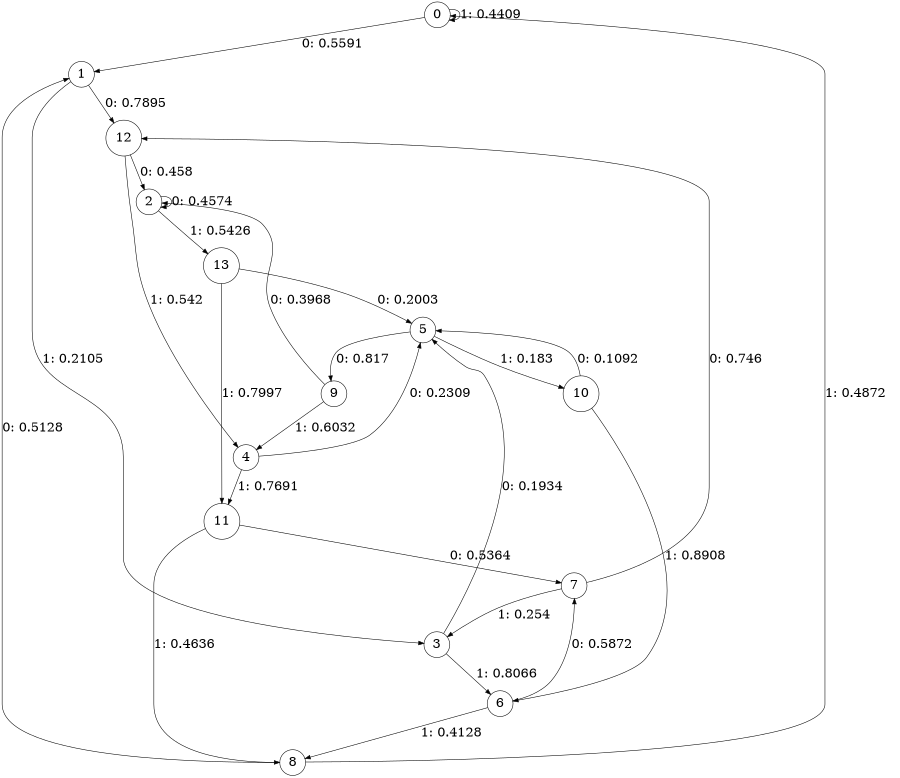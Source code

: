 digraph "ch6faceL4" {
size = "6,8.5";
ratio = "fill";
node [shape = circle];
node [fontsize = 24];
edge [fontsize = 24];
0 -> 1 [label = "0: 0.5591   "];
0 -> 0 [label = "1: 0.4409   "];
1 -> 12 [label = "0: 0.7895   "];
1 -> 3 [label = "1: 0.2105   "];
2 -> 2 [label = "0: 0.4574   "];
2 -> 13 [label = "1: 0.5426   "];
3 -> 5 [label = "0: 0.1934   "];
3 -> 6 [label = "1: 0.8066   "];
4 -> 5 [label = "0: 0.2309   "];
4 -> 11 [label = "1: 0.7691   "];
5 -> 9 [label = "0: 0.817    "];
5 -> 10 [label = "1: 0.183    "];
6 -> 7 [label = "0: 0.5872   "];
6 -> 8 [label = "1: 0.4128   "];
7 -> 12 [label = "0: 0.746    "];
7 -> 3 [label = "1: 0.254    "];
8 -> 1 [label = "0: 0.5128   "];
8 -> 0 [label = "1: 0.4872   "];
9 -> 2 [label = "0: 0.3968   "];
9 -> 4 [label = "1: 0.6032   "];
10 -> 5 [label = "0: 0.1092   "];
10 -> 6 [label = "1: 0.8908   "];
11 -> 7 [label = "0: 0.5364   "];
11 -> 8 [label = "1: 0.4636   "];
12 -> 2 [label = "0: 0.458    "];
12 -> 4 [label = "1: 0.542    "];
13 -> 5 [label = "0: 0.2003   "];
13 -> 11 [label = "1: 0.7997   "];
}